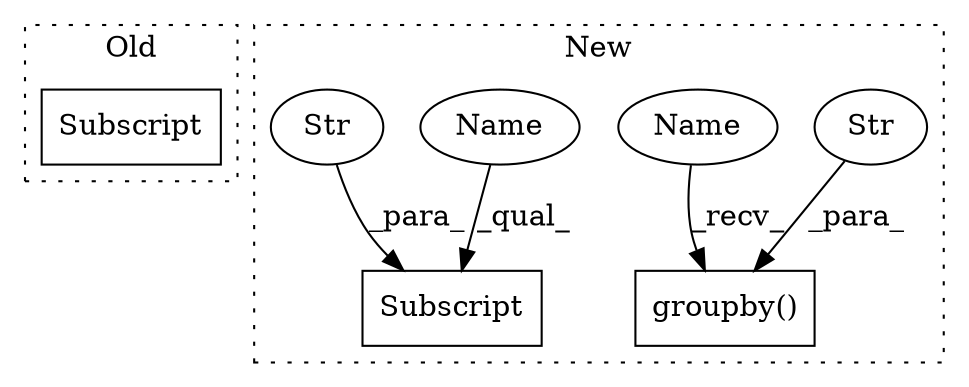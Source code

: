 digraph G {
subgraph cluster0 {
1 [label="Subscript" a="63" s="33377,0" l="15,0" shape="box"];
label = "Old";
style="dotted";
}
subgraph cluster1 {
2 [label="groupby()" a="75" s="34167,34182" l="11,1" shape="box"];
3 [label="Str" a="66" s="34178" l="4" shape="ellipse"];
4 [label="Subscript" a="63" s="34109,0" l="8,0" shape="box"];
5 [label="Str" a="66" s="34112" l="4" shape="ellipse"];
6 [label="Name" a="87" s="34167" l="2" shape="ellipse"];
7 [label="Name" a="87" s="34109" l="2" shape="ellipse"];
label = "New";
style="dotted";
}
3 -> 2 [label="_para_"];
5 -> 4 [label="_para_"];
6 -> 2 [label="_recv_"];
7 -> 4 [label="_qual_"];
}